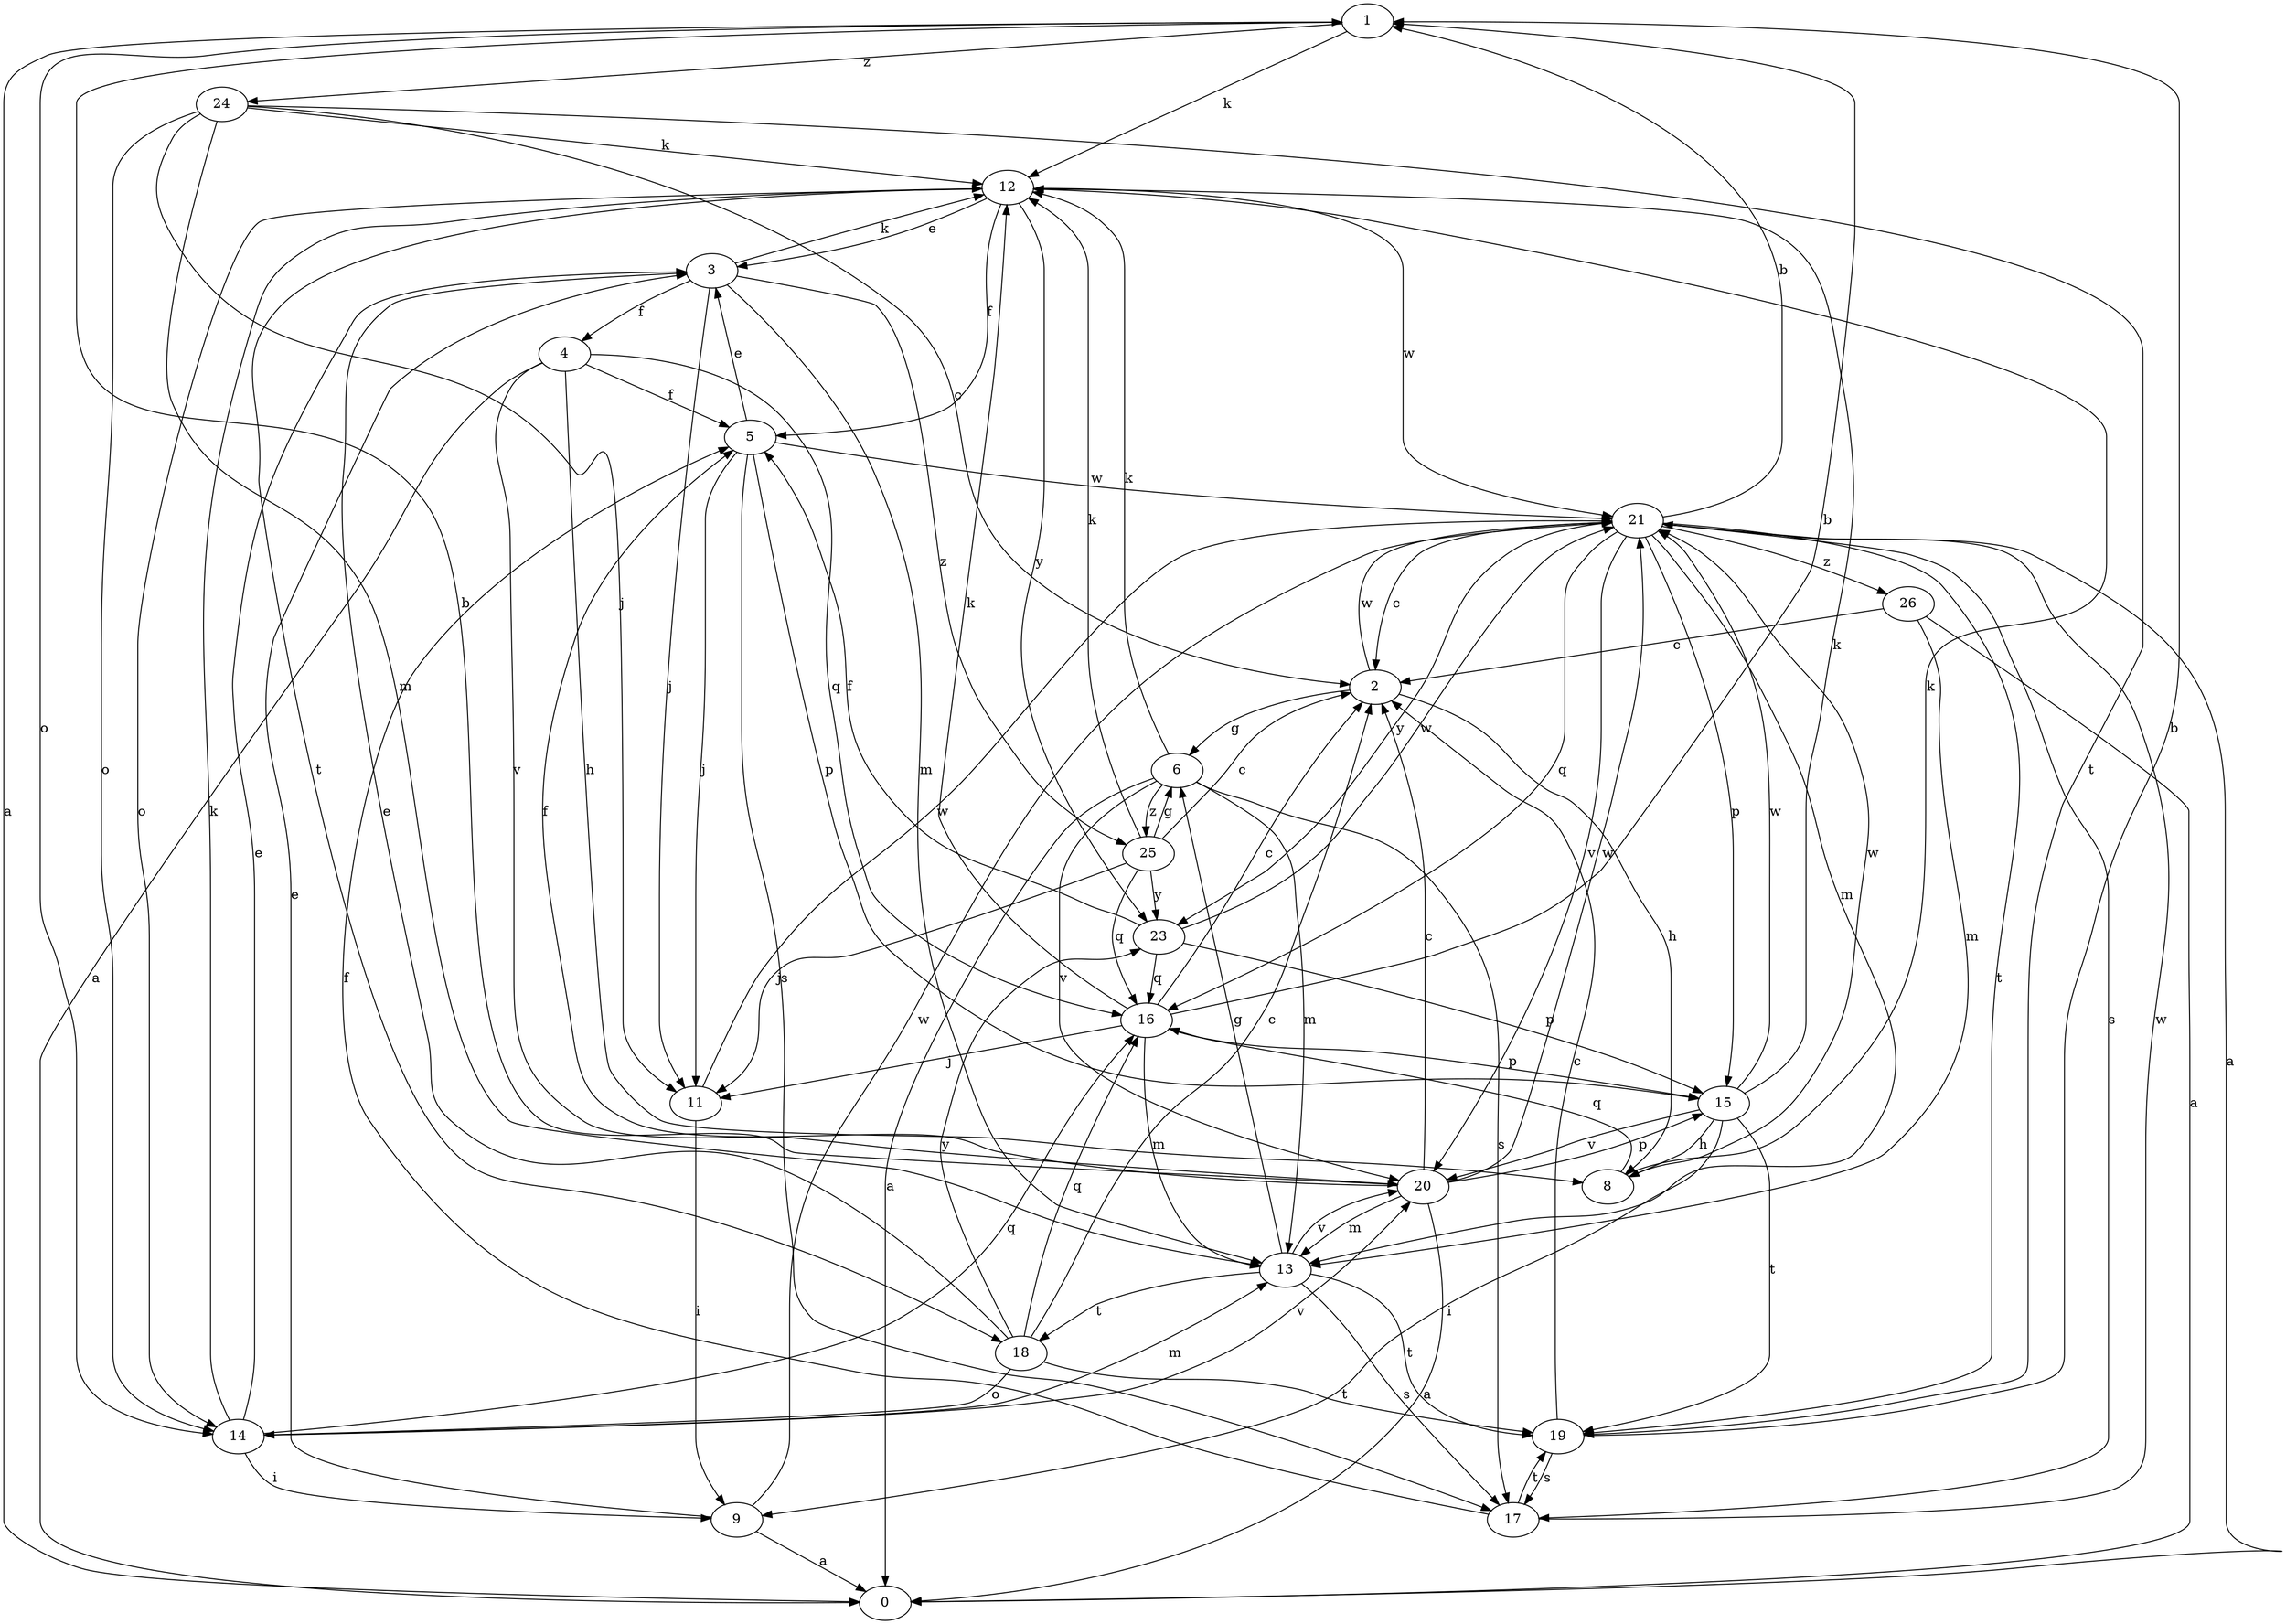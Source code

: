 strict digraph  {
0;
1;
2;
3;
4;
5;
6;
8;
9;
11;
12;
13;
14;
15;
16;
17;
18;
19;
20;
21;
23;
24;
25;
26;
1 -> 0  [label=a];
1 -> 12  [label=k];
1 -> 14  [label=o];
1 -> 24  [label=z];
2 -> 6  [label=g];
2 -> 8  [label=h];
2 -> 21  [label=w];
3 -> 4  [label=f];
3 -> 11  [label=j];
3 -> 12  [label=k];
3 -> 13  [label=m];
3 -> 25  [label=z];
4 -> 0  [label=a];
4 -> 5  [label=f];
4 -> 8  [label=h];
4 -> 16  [label=q];
4 -> 20  [label=v];
5 -> 3  [label=e];
5 -> 11  [label=j];
5 -> 15  [label=p];
5 -> 17  [label=s];
5 -> 21  [label=w];
6 -> 0  [label=a];
6 -> 12  [label=k];
6 -> 13  [label=m];
6 -> 17  [label=s];
6 -> 20  [label=v];
6 -> 25  [label=z];
8 -> 12  [label=k];
8 -> 16  [label=q];
8 -> 21  [label=w];
9 -> 0  [label=a];
9 -> 3  [label=e];
9 -> 21  [label=w];
11 -> 9  [label=i];
11 -> 21  [label=w];
12 -> 3  [label=e];
12 -> 5  [label=f];
12 -> 14  [label=o];
12 -> 18  [label=t];
12 -> 21  [label=w];
12 -> 23  [label=y];
13 -> 6  [label=g];
13 -> 17  [label=s];
13 -> 18  [label=t];
13 -> 19  [label=t];
13 -> 20  [label=v];
14 -> 3  [label=e];
14 -> 9  [label=i];
14 -> 12  [label=k];
14 -> 13  [label=m];
14 -> 16  [label=q];
14 -> 20  [label=v];
15 -> 8  [label=h];
15 -> 9  [label=i];
15 -> 12  [label=k];
15 -> 19  [label=t];
15 -> 20  [label=v];
15 -> 21  [label=w];
16 -> 1  [label=b];
16 -> 2  [label=c];
16 -> 11  [label=j];
16 -> 12  [label=k];
16 -> 13  [label=m];
16 -> 15  [label=p];
17 -> 5  [label=f];
17 -> 19  [label=t];
17 -> 21  [label=w];
18 -> 2  [label=c];
18 -> 3  [label=e];
18 -> 14  [label=o];
18 -> 16  [label=q];
18 -> 19  [label=t];
18 -> 23  [label=y];
19 -> 1  [label=b];
19 -> 2  [label=c];
19 -> 17  [label=s];
20 -> 0  [label=a];
20 -> 1  [label=b];
20 -> 2  [label=c];
20 -> 5  [label=f];
20 -> 13  [label=m];
20 -> 15  [label=p];
20 -> 21  [label=w];
21 -> 0  [label=a];
21 -> 1  [label=b];
21 -> 2  [label=c];
21 -> 13  [label=m];
21 -> 15  [label=p];
21 -> 16  [label=q];
21 -> 17  [label=s];
21 -> 19  [label=t];
21 -> 20  [label=v];
21 -> 23  [label=y];
21 -> 26  [label=z];
23 -> 5  [label=f];
23 -> 15  [label=p];
23 -> 16  [label=q];
23 -> 21  [label=w];
24 -> 2  [label=c];
24 -> 11  [label=j];
24 -> 12  [label=k];
24 -> 13  [label=m];
24 -> 14  [label=o];
24 -> 19  [label=t];
25 -> 2  [label=c];
25 -> 6  [label=g];
25 -> 11  [label=j];
25 -> 12  [label=k];
25 -> 16  [label=q];
25 -> 23  [label=y];
26 -> 0  [label=a];
26 -> 2  [label=c];
26 -> 13  [label=m];
}
